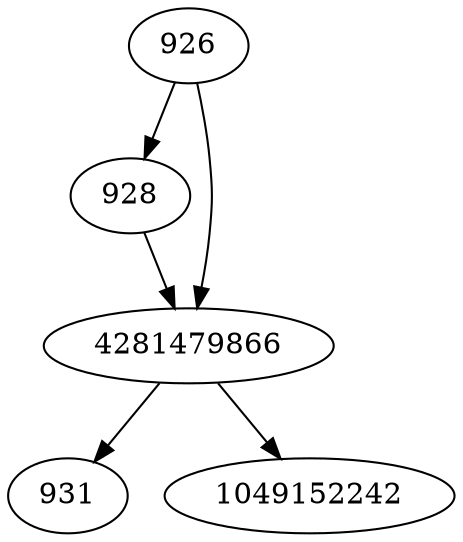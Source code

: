 strict digraph  {
928;
931;
1049152242;
4281479866;
926;
928 -> 4281479866;
4281479866 -> 1049152242;
4281479866 -> 931;
926 -> 4281479866;
926 -> 928;
}
